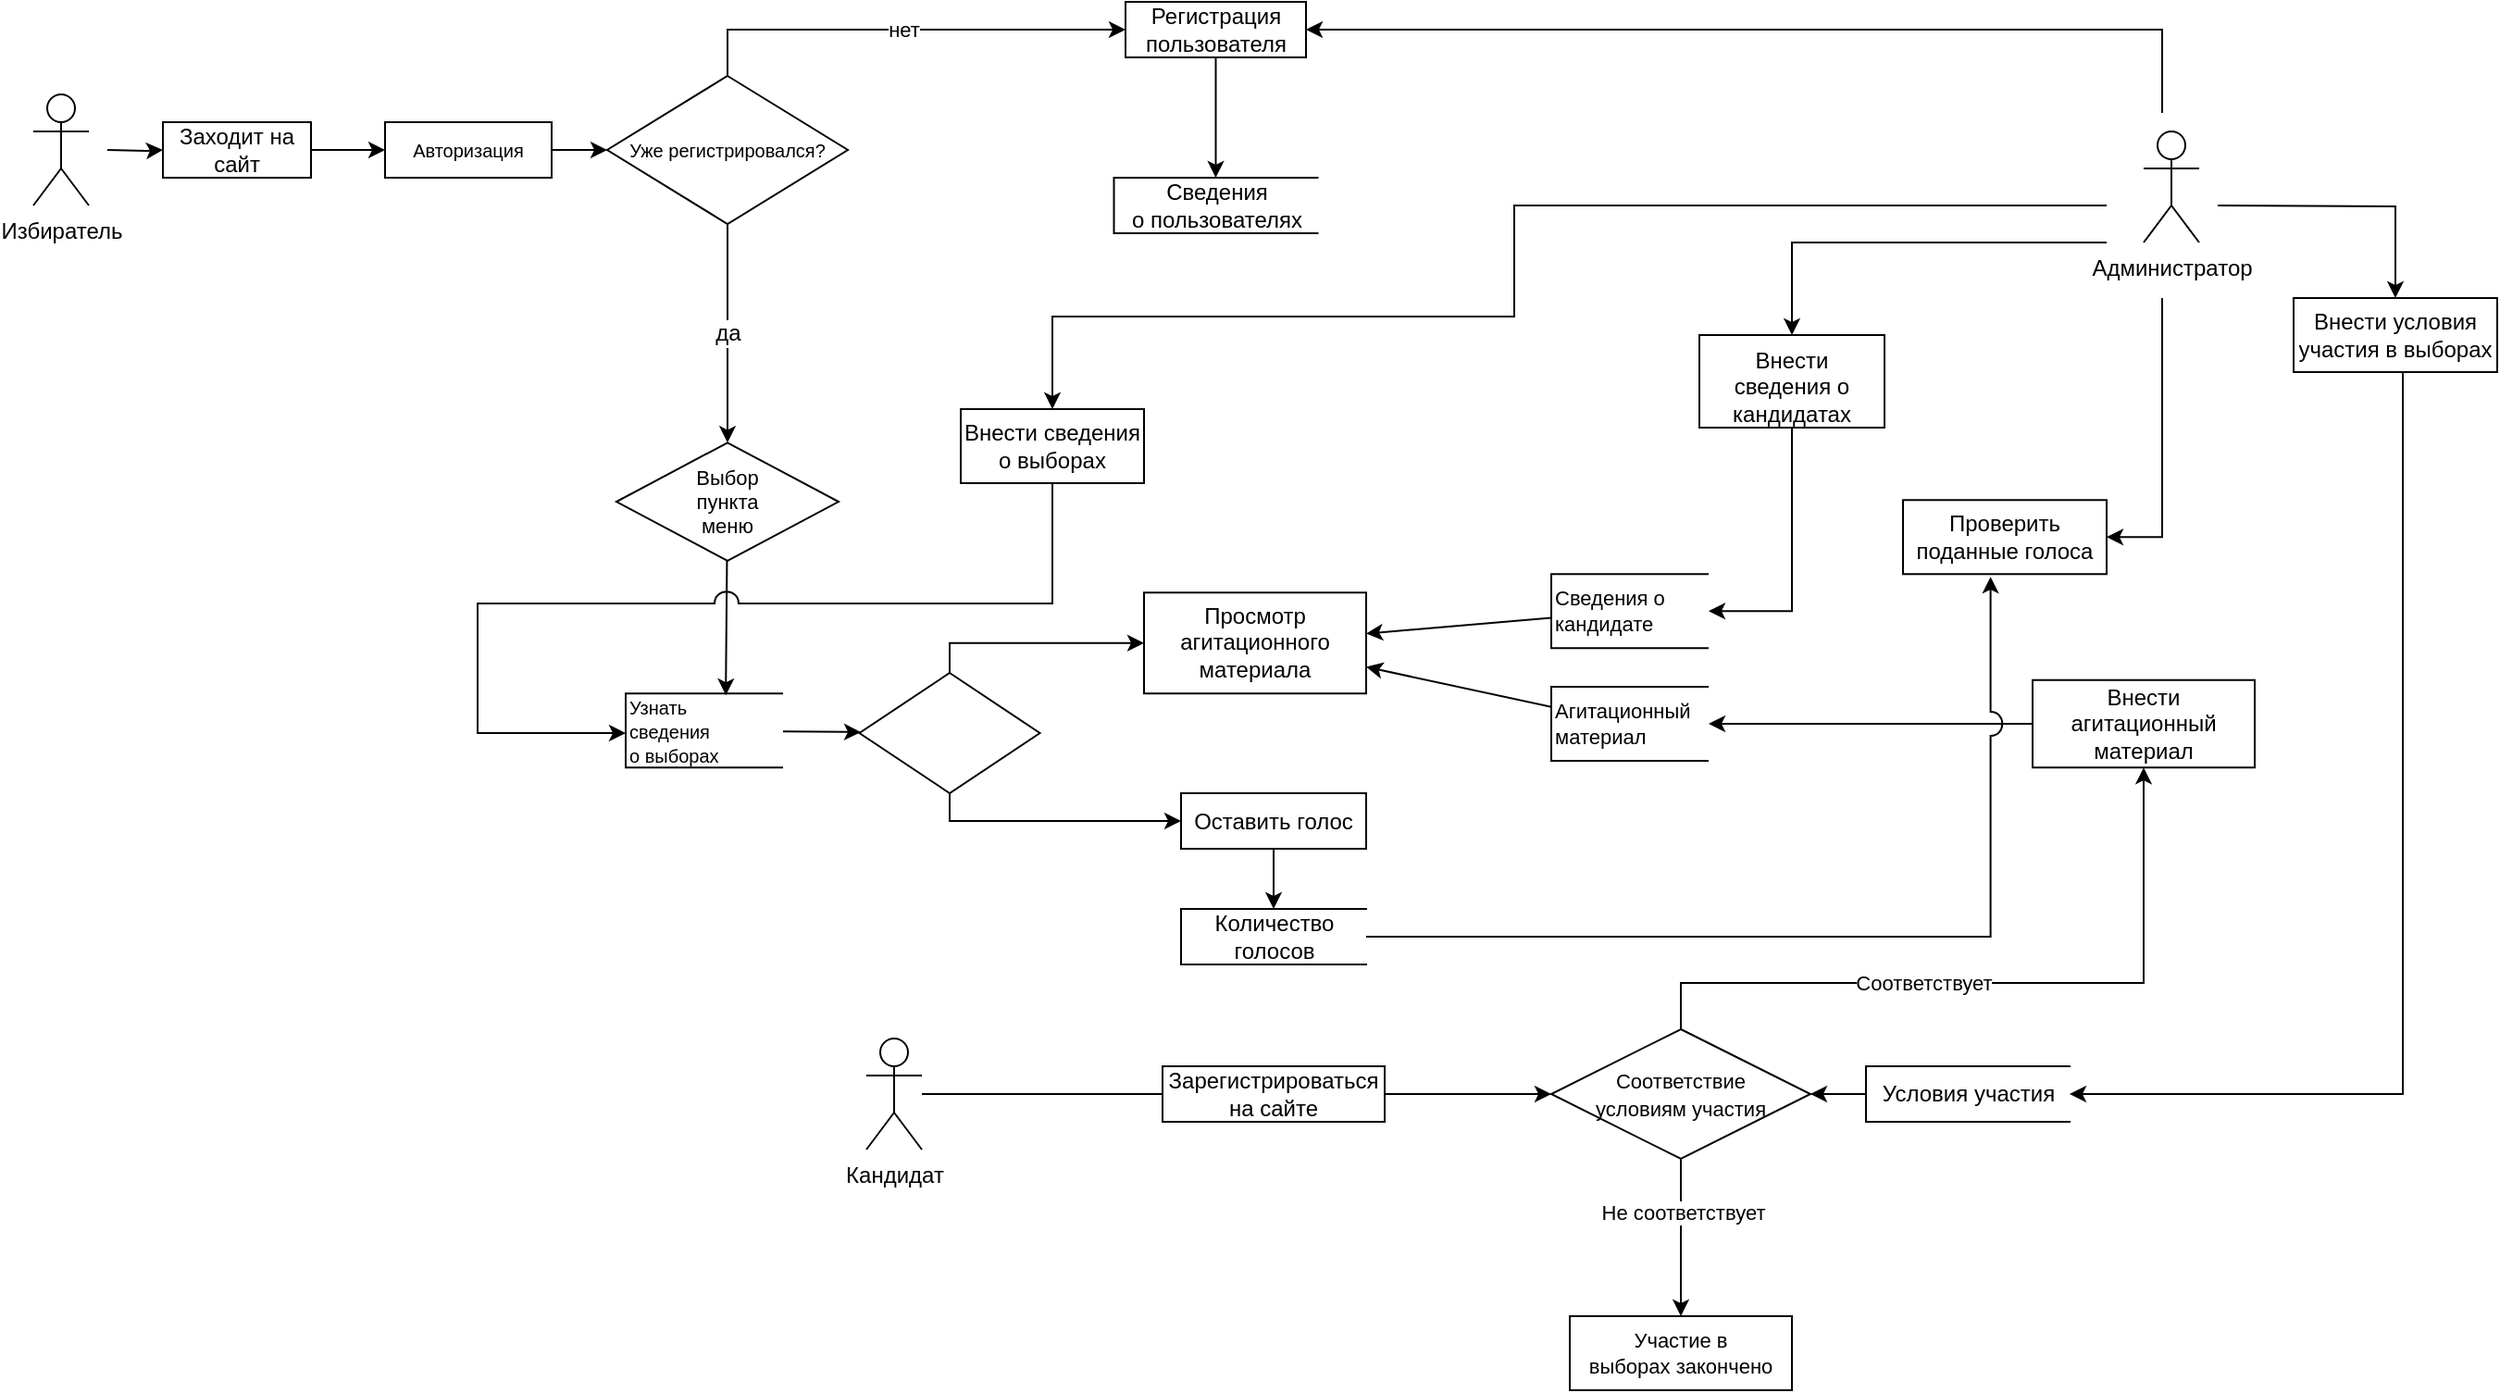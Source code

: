 <mxfile version="15.4.3" type="github">
  <diagram id="JmuFzZtwAlmiX_NOEhPW" name="Page-1">
    <mxGraphModel dx="1483" dy="881" grid="1" gridSize="10" guides="1" tooltips="1" connect="1" arrows="1" fold="1" page="1" pageScale="1" pageWidth="827" pageHeight="1169" math="0" shadow="0">
      <root>
        <mxCell id="0" />
        <mxCell id="1" parent="0" />
        <mxCell id="uC8Jnr2yHaZiXLGZVVK4-1" value="" style="edgeStyle=orthogonalEdgeStyle;rounded=0;orthogonalLoop=1;jettySize=auto;html=1;" parent="1" target="QcxPbey-fvQrx8h6nicg-3" edge="1">
          <mxGeometry relative="1" as="geometry">
            <mxPoint x="60" y="210" as="sourcePoint" />
          </mxGeometry>
        </mxCell>
        <mxCell id="Ckuc4saJkIq0bEPmqGia-1" value="Избиратель" style="shape=umlActor;verticalLabelPosition=bottom;verticalAlign=top;html=1;outlineConnect=0;hachureGap=4;pointerEvents=0;" parent="1" vertex="1">
          <mxGeometry x="20" y="180" width="30" height="60" as="geometry" />
        </mxCell>
        <mxCell id="uC8Jnr2yHaZiXLGZVVK4-13" value="" style="edgeStyle=orthogonalEdgeStyle;rounded=0;orthogonalLoop=1;jettySize=auto;html=1;" parent="1" target="uC8Jnr2yHaZiXLGZVVK4-12" edge="1">
          <mxGeometry relative="1" as="geometry">
            <mxPoint x="1140" y="260" as="sourcePoint" />
            <Array as="points">
              <mxPoint x="970" y="260" />
            </Array>
          </mxGeometry>
        </mxCell>
        <mxCell id="Ckuc4saJkIq0bEPmqGia-4" value="Администратор" style="shape=umlActor;verticalLabelPosition=bottom;verticalAlign=top;html=1;outlineConnect=0;hachureGap=4;pointerEvents=0;" parent="1" vertex="1">
          <mxGeometry x="1160" y="200" width="30" height="60" as="geometry" />
        </mxCell>
        <mxCell id="Ckuc4saJkIq0bEPmqGia-5" value="Кандидат" style="shape=umlActor;verticalLabelPosition=bottom;verticalAlign=top;html=1;outlineConnect=0;hachureGap=4;pointerEvents=0;" parent="1" vertex="1">
          <mxGeometry x="470" y="690" width="30" height="60" as="geometry" />
        </mxCell>
        <mxCell id="QcxPbey-fvQrx8h6nicg-13" style="edgeStyle=none;rounded=0;orthogonalLoop=1;jettySize=auto;html=1;exitX=1;exitY=0.5;exitDx=0;exitDy=0;entryX=0;entryY=0.5;entryDx=0;entryDy=0;fontSize=10;endArrow=classic;endFill=1;" parent="1" source="QcxPbey-fvQrx8h6nicg-3" target="QcxPbey-fvQrx8h6nicg-21" edge="1">
          <mxGeometry relative="1" as="geometry">
            <mxPoint x="290" y="400" as="targetPoint" />
          </mxGeometry>
        </mxCell>
        <mxCell id="QcxPbey-fvQrx8h6nicg-3" value="Заходит на сайт" style="rounded=0;whiteSpace=wrap;html=1;" parent="1" vertex="1">
          <mxGeometry x="90" y="195" width="80" height="30" as="geometry" />
        </mxCell>
        <mxCell id="QcxPbey-fvQrx8h6nicg-25" value="" style="edgeStyle=none;rounded=0;orthogonalLoop=1;jettySize=auto;html=1;fontSize=11;endArrow=classic;endFill=1;entryX=0.636;entryY=0.024;entryDx=0;entryDy=0;entryPerimeter=0;" parent="1" source="QcxPbey-fvQrx8h6nicg-18" target="QcxPbey-fvQrx8h6nicg-29" edge="1">
          <mxGeometry relative="1" as="geometry">
            <mxPoint x="350" y="505" as="targetPoint" />
          </mxGeometry>
        </mxCell>
        <mxCell id="QcxPbey-fvQrx8h6nicg-18" value="&lt;font style=&quot;font-size: 11px&quot;&gt;Выбор &lt;br&gt;пункта &lt;br&gt;&lt;font style=&quot;font-size: 11px&quot;&gt;меню&lt;/font&gt;&lt;font style=&quot;font-size: 11px&quot;&gt; &lt;br&gt; &lt;/font&gt;&lt;/font&gt;" style="strokeWidth=1;html=1;shape=mxgraph.flowchart.decision;whiteSpace=wrap;fontSize=10;" parent="1" vertex="1">
          <mxGeometry x="335" y="368.13" width="120" height="63.75" as="geometry" />
        </mxCell>
        <mxCell id="QcxPbey-fvQrx8h6nicg-39" value="" style="edgeStyle=none;rounded=0;orthogonalLoop=1;jettySize=auto;html=1;fontSize=11;endArrow=classic;endFill=1;" parent="1" source="QcxPbey-fvQrx8h6nicg-21" target="QcxPbey-fvQrx8h6nicg-38" edge="1">
          <mxGeometry relative="1" as="geometry" />
        </mxCell>
        <mxCell id="QcxPbey-fvQrx8h6nicg-21" value="Авторизация" style="whiteSpace=wrap;html=1;fontSize=10;strokeWidth=1;" parent="1" vertex="1">
          <mxGeometry x="210" y="195" width="90" height="30" as="geometry" />
        </mxCell>
        <mxCell id="QcxPbey-fvQrx8h6nicg-60" value="" style="edgeStyle=none;rounded=0;orthogonalLoop=1;jettySize=auto;html=1;fontSize=12;endArrow=classic;endFill=1;elbow=vertical;" parent="1" source="QcxPbey-fvQrx8h6nicg-29" target="QcxPbey-fvQrx8h6nicg-59" edge="1">
          <mxGeometry relative="1" as="geometry" />
        </mxCell>
        <mxCell id="QcxPbey-fvQrx8h6nicg-29" value="&lt;font&gt;&lt;span style=&quot;text-align: center ; font-size: 10px&quot;&gt;Узнать&lt;/span&gt;&lt;br style=&quot;text-align: center&quot;&gt;&lt;span style=&quot;text-align: center ; font-size: 10px&quot;&gt;сведения&lt;/span&gt;&lt;/font&gt; &lt;br&gt;&lt;div style=&quot;text-align: center&quot;&gt;&lt;span style=&quot;font-size: 10px&quot;&gt;о выборах&lt;/span&gt;&lt;/div&gt;" style="strokeWidth=1;html=1;shape=mxgraph.flowchart.annotation_1;align=left;pointerEvents=1;rounded=0;fontSize=11;" parent="1" vertex="1">
          <mxGeometry x="340" y="503.62" width="85" height="40" as="geometry" />
        </mxCell>
        <mxCell id="QcxPbey-fvQrx8h6nicg-38" value="Уже регистрировался?" style="rhombus;whiteSpace=wrap;html=1;fontSize=10;strokeWidth=1;" parent="1" vertex="1">
          <mxGeometry x="330" y="170" width="130" height="80" as="geometry" />
        </mxCell>
        <mxCell id="QcxPbey-fvQrx8h6nicg-40" value="Оставить голос" style="whiteSpace=wrap;html=1;fontSize=12;strokeWidth=1;" parent="1" vertex="1">
          <mxGeometry x="640" y="557.5" width="100" height="30" as="geometry" />
        </mxCell>
        <mxCell id="QcxPbey-fvQrx8h6nicg-46" value="нет" style="endArrow=classic;html=1;rounded=0;fontSize=11;edgeStyle=orthogonalEdgeStyle;elbow=vertical;endFill=1;exitX=0.5;exitY=0;exitDx=0;exitDy=0;entryX=0;entryY=0.5;entryDx=0;entryDy=0;" parent="1" source="QcxPbey-fvQrx8h6nicg-38" target="QcxPbey-fvQrx8h6nicg-50" edge="1">
          <mxGeometry width="50" height="50" relative="1" as="geometry">
            <mxPoint x="510" y="200" as="sourcePoint" />
            <mxPoint x="590" y="120" as="targetPoint" />
          </mxGeometry>
        </mxCell>
        <mxCell id="QcxPbey-fvQrx8h6nicg-50" value="&lt;font&gt;Регистрация&lt;br&gt;&lt;/font&gt;&lt;font&gt;пользователя&lt;/font&gt;" style="rounded=0;whiteSpace=wrap;html=1;fontSize=12;strokeWidth=1;" parent="1" vertex="1">
          <mxGeometry x="610" y="130" width="97.5" height="30" as="geometry" />
        </mxCell>
        <mxCell id="QcxPbey-fvQrx8h6nicg-51" value="да" style="endArrow=classic;html=1;rounded=0;fontSize=12;edgeStyle=orthogonalEdgeStyle;elbow=vertical;exitX=0.5;exitY=1;exitDx=0;exitDy=0;entryX=0.5;entryY=0;entryDx=0;entryDy=0;entryPerimeter=0;" parent="1" source="QcxPbey-fvQrx8h6nicg-38" target="QcxPbey-fvQrx8h6nicg-18" edge="1">
          <mxGeometry width="50" height="50" relative="1" as="geometry">
            <mxPoint x="430" y="370" as="sourcePoint" />
            <mxPoint x="580" y="355" as="targetPoint" />
            <Array as="points">
              <mxPoint x="395" y="340" />
              <mxPoint x="395" y="340" />
            </Array>
          </mxGeometry>
        </mxCell>
        <mxCell id="uC8Jnr2yHaZiXLGZVVK4-6" value="" style="edgeStyle=orthogonalEdgeStyle;rounded=0;orthogonalLoop=1;jettySize=auto;html=1;entryX=1;entryY=0.5;entryDx=0;entryDy=0;" parent="1" target="QcxPbey-fvQrx8h6nicg-50" edge="1">
          <mxGeometry relative="1" as="geometry">
            <mxPoint x="1170" y="190" as="sourcePoint" />
            <mxPoint x="825" y="120" as="targetPoint" />
            <Array as="points">
              <mxPoint x="1170" y="145" />
            </Array>
          </mxGeometry>
        </mxCell>
        <mxCell id="QcxPbey-fvQrx8h6nicg-55" value="Проверить поданные голоса" style="rounded=0;whiteSpace=wrap;html=1;fontSize=12;strokeWidth=1;" parent="1" vertex="1">
          <mxGeometry x="1030" y="399.13" width="110" height="40" as="geometry" />
        </mxCell>
        <mxCell id="QcxPbey-fvQrx8h6nicg-56" value="" style="endArrow=classic;html=1;rounded=0;fontSize=12;edgeStyle=orthogonalEdgeStyle;elbow=vertical;endFill=1;entryX=1;entryY=0.5;entryDx=0;entryDy=0;" parent="1" target="QcxPbey-fvQrx8h6nicg-55" edge="1">
          <mxGeometry width="50" height="50" relative="1" as="geometry">
            <mxPoint x="1170" y="290" as="sourcePoint" />
            <mxPoint x="1040" y="160" as="targetPoint" />
            <Array as="points">
              <mxPoint x="1170" y="419" />
            </Array>
          </mxGeometry>
        </mxCell>
        <mxCell id="QcxPbey-fvQrx8h6nicg-59" value="" style="rhombus;whiteSpace=wrap;html=1;rounded=0;fontSize=11;align=left;strokeWidth=1;" parent="1" vertex="1">
          <mxGeometry x="466.25" y="492.5" width="97.5" height="65" as="geometry" />
        </mxCell>
        <mxCell id="QcxPbey-fvQrx8h6nicg-65" style="edgeStyle=orthogonalEdgeStyle;rounded=0;orthogonalLoop=1;jettySize=auto;html=1;exitX=0.5;exitY=1;exitDx=0;exitDy=0;fontSize=12;endArrow=classic;endFill=1;" parent="1" edge="1">
          <mxGeometry relative="1" as="geometry">
            <mxPoint x="680" y="458.13" as="sourcePoint" />
            <mxPoint x="680" y="458.13" as="targetPoint" />
          </mxGeometry>
        </mxCell>
        <mxCell id="QcxPbey-fvQrx8h6nicg-69" value="Зарегистрироваться&lt;br&gt;&lt;font&gt;на сайте&lt;/font&gt;" style="rounded=0;whiteSpace=wrap;html=1;fontSize=12;strokeWidth=1;" parent="1" vertex="1">
          <mxGeometry x="630" y="705" width="120" height="30" as="geometry" />
        </mxCell>
        <mxCell id="QcxPbey-fvQrx8h6nicg-70" value="" style="endArrow=none;html=1;rounded=0;fontSize=12;elbow=vertical;entryX=0;entryY=0.5;entryDx=0;entryDy=0;endFill=0;" parent="1" source="Ckuc4saJkIq0bEPmqGia-5" target="QcxPbey-fvQrx8h6nicg-69" edge="1">
          <mxGeometry width="50" height="50" relative="1" as="geometry">
            <mxPoint x="720" y="520" as="sourcePoint" />
            <mxPoint x="770" y="470" as="targetPoint" />
            <Array as="points">
              <mxPoint x="520" y="720" />
              <mxPoint x="570" y="720" />
            </Array>
          </mxGeometry>
        </mxCell>
        <mxCell id="QcxPbey-fvQrx8h6nicg-78" value="" style="endArrow=classic;html=1;rounded=0;fontSize=12;elbow=vertical;" parent="1" edge="1">
          <mxGeometry width="50" height="50" relative="1" as="geometry">
            <mxPoint x="750" y="720" as="sourcePoint" />
            <mxPoint x="840" y="720" as="targetPoint" />
          </mxGeometry>
        </mxCell>
        <mxCell id="C9aT05zjUnMVidygBZYE-1" style="edgeStyle=none;rounded=0;orthogonalLoop=1;jettySize=auto;html=1;endArrow=classic;endFill=1;" parent="1" source="QcxPbey-fvQrx8h6nicg-79" target="C9aT05zjUnMVidygBZYE-2" edge="1">
          <mxGeometry relative="1" as="geometry">
            <mxPoint x="990" y="584.625" as="targetPoint" />
          </mxGeometry>
        </mxCell>
        <mxCell id="QcxPbey-fvQrx8h6nicg-79" value="Внести агитационный&lt;br&gt;&lt;font&gt;материал&lt;/font&gt;" style="rounded=0;whiteSpace=wrap;html=1;fontSize=12;strokeWidth=1;" parent="1" vertex="1">
          <mxGeometry x="1100" y="496.37" width="120" height="47.25" as="geometry" />
        </mxCell>
        <mxCell id="QcxPbey-fvQrx8h6nicg-85" value="&lt;font style=&quot;font-size: 11px&quot;&gt;Соответствие&lt;font style=&quot;font-size: 11px&quot;&gt;&lt;br&gt;условиям &lt;/font&gt; &lt;font style=&quot;font-size: 11px&quot;&gt;участия&lt;/font&gt;&lt;/font&gt;" style="rhombus;whiteSpace=wrap;html=1;rounded=0;fontSize=12;strokeWidth=1;" parent="1" vertex="1">
          <mxGeometry x="840" y="685" width="140" height="70" as="geometry" />
        </mxCell>
        <mxCell id="QcxPbey-fvQrx8h6nicg-88" value="Участие в&lt;br&gt;выборах&amp;nbsp;&lt;font&gt;закончено&lt;/font&gt;" style="rounded=0;whiteSpace=wrap;html=1;fontSize=11;strokeWidth=1;" parent="1" vertex="1">
          <mxGeometry x="850" y="840" width="120" height="40" as="geometry" />
        </mxCell>
        <mxCell id="QcxPbey-fvQrx8h6nicg-89" value="" style="endArrow=classic;html=1;rounded=0;fontSize=11;edgeStyle=orthogonalEdgeStyle;elbow=vertical;entryX=0.5;entryY=1;entryDx=0;entryDy=0;exitX=0.5;exitY=0;exitDx=0;exitDy=0;" parent="1" source="QcxPbey-fvQrx8h6nicg-85" target="QcxPbey-fvQrx8h6nicg-79" edge="1">
          <mxGeometry width="50" height="50" relative="1" as="geometry">
            <mxPoint x="910" y="680" as="sourcePoint" />
            <mxPoint x="1150" y="630" as="targetPoint" />
            <Array as="points">
              <mxPoint x="910" y="660" />
              <mxPoint x="1160" y="660" />
            </Array>
          </mxGeometry>
        </mxCell>
        <mxCell id="QcxPbey-fvQrx8h6nicg-90" value="Соответствует" style="edgeLabel;html=1;align=center;verticalAlign=middle;resizable=0;points=[];fontSize=11;" parent="QcxPbey-fvQrx8h6nicg-89" vertex="1" connectable="0">
          <mxGeometry x="-0.204" relative="1" as="geometry">
            <mxPoint as="offset" />
          </mxGeometry>
        </mxCell>
        <mxCell id="QcxPbey-fvQrx8h6nicg-91" value="" style="endArrow=classic;html=1;rounded=0;fontSize=11;elbow=vertical;entryX=0.5;entryY=0;entryDx=0;entryDy=0;exitX=0.5;exitY=1;exitDx=0;exitDy=0;" parent="1" source="QcxPbey-fvQrx8h6nicg-85" target="QcxPbey-fvQrx8h6nicg-88" edge="1">
          <mxGeometry width="50" height="50" relative="1" as="geometry">
            <mxPoint x="820" y="630" as="sourcePoint" />
            <mxPoint x="870" y="580" as="targetPoint" />
          </mxGeometry>
        </mxCell>
        <mxCell id="QcxPbey-fvQrx8h6nicg-92" value="Не соответствует" style="edgeLabel;html=1;align=center;verticalAlign=middle;resizable=0;points=[];fontSize=11;" parent="QcxPbey-fvQrx8h6nicg-91" vertex="1" connectable="0">
          <mxGeometry x="-0.322" y="1" relative="1" as="geometry">
            <mxPoint as="offset" />
          </mxGeometry>
        </mxCell>
        <mxCell id="C9aT05zjUnMVidygBZYE-5" style="edgeStyle=none;rounded=0;orthogonalLoop=1;jettySize=auto;html=1;endArrow=classic;endFill=1;" parent="1" source="C9aT05zjUnMVidygBZYE-2" target="C9aT05zjUnMVidygBZYE-4" edge="1">
          <mxGeometry relative="1" as="geometry" />
        </mxCell>
        <mxCell id="C9aT05zjUnMVidygBZYE-2" value="Агитационный&lt;br&gt;материал" style="strokeWidth=1;html=1;shape=mxgraph.flowchart.annotation_1;align=left;pointerEvents=1;rounded=0;fontSize=11;" parent="1" vertex="1">
          <mxGeometry x="840" y="500" width="85" height="40" as="geometry" />
        </mxCell>
        <mxCell id="C9aT05zjUnMVidygBZYE-4" value="Просмотр агитационного материала" style="rounded=0;whiteSpace=wrap;html=1;fontSize=12;strokeWidth=1;" parent="1" vertex="1">
          <mxGeometry x="620" y="449.12" width="120" height="54.5" as="geometry" />
        </mxCell>
        <mxCell id="C9aT05zjUnMVidygBZYE-7" style="edgeStyle=none;rounded=0;orthogonalLoop=1;jettySize=auto;html=1;endArrow=classic;endFill=1;" parent="1" source="C9aT05zjUnMVidygBZYE-6" target="C9aT05zjUnMVidygBZYE-4" edge="1">
          <mxGeometry relative="1" as="geometry" />
        </mxCell>
        <mxCell id="C9aT05zjUnMVidygBZYE-6" value="Сведения о &lt;br&gt;кандидате" style="strokeWidth=1;html=1;shape=mxgraph.flowchart.annotation_1;align=left;pointerEvents=1;rounded=0;fontSize=11;" parent="1" vertex="1">
          <mxGeometry x="840" y="439.13" width="85" height="40" as="geometry" />
        </mxCell>
        <mxCell id="92jGjU8OM0epYaDa6eFJ-1" value="Внести сведения о выборах" style="rounded=0;whiteSpace=wrap;html=1;" parent="1" vertex="1">
          <mxGeometry x="521" y="350" width="99" height="40" as="geometry" />
        </mxCell>
        <mxCell id="92jGjU8OM0epYaDa6eFJ-3" value="" style="endArrow=classic;html=1;rounded=0;edgeStyle=orthogonalEdgeStyle;entryX=0.5;entryY=0;entryDx=0;entryDy=0;" parent="1" target="92jGjU8OM0epYaDa6eFJ-1" edge="1">
          <mxGeometry width="50" height="50" relative="1" as="geometry">
            <mxPoint x="1140" y="240" as="sourcePoint" />
            <mxPoint x="1250" y="190" as="targetPoint" />
            <Array as="points">
              <mxPoint x="820" y="240" />
              <mxPoint x="820" y="300" />
              <mxPoint x="571" y="300" />
            </Array>
          </mxGeometry>
        </mxCell>
        <mxCell id="uC8Jnr2yHaZiXLGZVVK4-7" value="Сведения&lt;br&gt;о&amp;nbsp;&lt;font&gt;пользователях&lt;/font&gt;" style="html=1;dashed=0;whitespace=wrap;shape=partialRectangle;right=0;" parent="1" vertex="1">
          <mxGeometry x="603.75" y="225" width="110" height="30" as="geometry" />
        </mxCell>
        <mxCell id="uC8Jnr2yHaZiXLGZVVK4-11" value="" style="edgeStyle=orthogonalEdgeStyle;rounded=0;orthogonalLoop=1;jettySize=auto;html=1;" parent="1" source="uC8Jnr2yHaZiXLGZVVK4-9" target="QcxPbey-fvQrx8h6nicg-85" edge="1">
          <mxGeometry relative="1" as="geometry" />
        </mxCell>
        <mxCell id="uC8Jnr2yHaZiXLGZVVK4-9" value="Условия участия" style="html=1;dashed=0;whitespace=wrap;shape=partialRectangle;right=0;" parent="1" vertex="1">
          <mxGeometry x="1010" y="705" width="110" height="30" as="geometry" />
        </mxCell>
        <mxCell id="uC8Jnr2yHaZiXLGZVVK4-12" value="Внести&lt;br&gt;сведения&amp;nbsp;&lt;font&gt;о кандидатах&lt;/font&gt;" style="whiteSpace=wrap;html=1;verticalAlign=top;hachureGap=4;" parent="1" vertex="1">
          <mxGeometry x="920" y="310" width="100" height="50" as="geometry" />
        </mxCell>
        <mxCell id="uC8Jnr2yHaZiXLGZVVK4-14" value="" style="endArrow=classic;html=1;rounded=0;edgeStyle=orthogonalEdgeStyle;exitX=0.5;exitY=1;exitDx=0;exitDy=0;entryX=1;entryY=0.5;entryDx=0;entryDy=0;entryPerimeter=0;jumpStyle=arc;jumpSize=13;" parent="1" source="uC8Jnr2yHaZiXLGZVVK4-12" target="C9aT05zjUnMVidygBZYE-6" edge="1">
          <mxGeometry width="50" height="50" relative="1" as="geometry">
            <mxPoint x="960" y="390" as="sourcePoint" />
            <mxPoint x="990" y="530" as="targetPoint" />
            <Array as="points">
              <mxPoint x="970" y="459" />
            </Array>
          </mxGeometry>
        </mxCell>
        <mxCell id="uC8Jnr2yHaZiXLGZVVK4-15" value="" style="endArrow=classic;html=1;rounded=0;edgeStyle=orthogonalEdgeStyle;jumpStyle=arc;jumpSize=13;exitX=0.5;exitY=1;exitDx=0;exitDy=0;entryX=0;entryY=0.5;entryDx=0;entryDy=0;" parent="1" source="QcxPbey-fvQrx8h6nicg-59" target="QcxPbey-fvQrx8h6nicg-40" edge="1">
          <mxGeometry width="50" height="50" relative="1" as="geometry">
            <mxPoint x="513.69" y="625" as="sourcePoint" />
            <mxPoint x="660" y="590" as="targetPoint" />
            <Array as="points">
              <mxPoint x="515" y="573" />
            </Array>
          </mxGeometry>
        </mxCell>
        <mxCell id="uC8Jnr2yHaZiXLGZVVK4-16" value="" style="endArrow=classic;html=1;rounded=0;edgeStyle=orthogonalEdgeStyle;jumpStyle=arc;jumpSize=13;entryX=0;entryY=0.5;entryDx=0;entryDy=0;exitX=0.5;exitY=0;exitDx=0;exitDy=0;" parent="1" source="QcxPbey-fvQrx8h6nicg-59" target="C9aT05zjUnMVidygBZYE-4" edge="1">
          <mxGeometry width="50" height="50" relative="1" as="geometry">
            <mxPoint x="510" y="481.88" as="sourcePoint" />
            <mxPoint x="590" y="470" as="targetPoint" />
            <Array as="points">
              <mxPoint x="515" y="476" />
            </Array>
          </mxGeometry>
        </mxCell>
        <mxCell id="uC8Jnr2yHaZiXLGZVVK4-20" value="" style="endArrow=classic;html=1;rounded=0;jumpStyle=arc;jumpSize=13;exitX=0.5;exitY=1;exitDx=0;exitDy=0;" parent="1" source="QcxPbey-fvQrx8h6nicg-50" target="uC8Jnr2yHaZiXLGZVVK4-7" edge="1">
          <mxGeometry width="50" height="50" relative="1" as="geometry">
            <mxPoint x="699.94" y="320" as="sourcePoint" />
            <mxPoint x="749.94" y="270" as="targetPoint" />
          </mxGeometry>
        </mxCell>
        <mxCell id="uC8Jnr2yHaZiXLGZVVK4-24" value="Количество&lt;br&gt;&lt;font&gt;голосов&lt;/font&gt;" style="html=1;dashed=0;whitespace=wrap;shape=partialRectangle;right=0;" parent="1" vertex="1">
          <mxGeometry x="640" y="620" width="100" height="30" as="geometry" />
        </mxCell>
        <mxCell id="uC8Jnr2yHaZiXLGZVVK4-25" value="" style="endArrow=classic;html=1;rounded=0;jumpStyle=arc;jumpSize=13;exitX=0.5;exitY=1;exitDx=0;exitDy=0;entryX=0.5;entryY=0;entryDx=0;entryDy=0;" parent="1" source="QcxPbey-fvQrx8h6nicg-40" target="uC8Jnr2yHaZiXLGZVVK4-24" edge="1">
          <mxGeometry width="50" height="50" relative="1" as="geometry">
            <mxPoint x="800" y="580" as="sourcePoint" />
            <mxPoint x="850" y="530" as="targetPoint" />
          </mxGeometry>
        </mxCell>
        <mxCell id="uC8Jnr2yHaZiXLGZVVK4-26" value="" style="endArrow=classic;html=1;rounded=0;jumpStyle=arc;jumpSize=13;edgeStyle=orthogonalEdgeStyle;exitX=1;exitY=0.5;exitDx=0;exitDy=0;entryX=0.43;entryY=1.036;entryDx=0;entryDy=0;entryPerimeter=0;" parent="1" source="uC8Jnr2yHaZiXLGZVVK4-24" target="QcxPbey-fvQrx8h6nicg-55" edge="1">
          <mxGeometry width="50" height="50" relative="1" as="geometry">
            <mxPoint x="760" y="637.5" as="sourcePoint" />
            <mxPoint x="810" y="587.5" as="targetPoint" />
            <Array as="points">
              <mxPoint x="1077" y="635" />
            </Array>
          </mxGeometry>
        </mxCell>
        <mxCell id="uC8Jnr2yHaZiXLGZVVK4-27" value="" style="endArrow=classic;html=1;rounded=0;fontSize=12;edgeStyle=orthogonalEdgeStyle;jumpStyle=arc;jumpSize=13;exitX=0.5;exitY=1;exitDx=0;exitDy=0;" parent="1" source="92jGjU8OM0epYaDa6eFJ-1" edge="1">
          <mxGeometry width="50" height="50" relative="1" as="geometry">
            <mxPoint x="413" y="460" as="sourcePoint" />
            <mxPoint x="340" y="525" as="targetPoint" />
            <Array as="points">
              <mxPoint x="570" y="455" />
              <mxPoint x="260" y="455" />
              <mxPoint x="260" y="525" />
            </Array>
          </mxGeometry>
        </mxCell>
        <mxCell id="uC8Jnr2yHaZiXLGZVVK4-28" value="Внести условия участия в выборах" style="rounded=0;whiteSpace=wrap;html=1;fontSize=12;direction=west;" parent="1" vertex="1">
          <mxGeometry x="1241" y="290" width="110" height="40" as="geometry" />
        </mxCell>
        <mxCell id="uC8Jnr2yHaZiXLGZVVK4-30" value="" style="endArrow=classic;html=1;rounded=0;fontSize=12;edgeStyle=orthogonalEdgeStyle;jumpStyle=arc;jumpSize=13;entryX=0.5;entryY=1;entryDx=0;entryDy=0;" parent="1" target="uC8Jnr2yHaZiXLGZVVK4-28" edge="1">
          <mxGeometry width="50" height="50" relative="1" as="geometry">
            <mxPoint x="1200" y="240" as="sourcePoint" />
            <mxPoint x="1291" y="290" as="targetPoint" />
          </mxGeometry>
        </mxCell>
        <mxCell id="uC8Jnr2yHaZiXLGZVVK4-31" value="" style="endArrow=classic;html=1;rounded=0;fontSize=12;edgeStyle=orthogonalEdgeStyle;jumpStyle=arc;jumpSize=13;entryX=1;entryY=0.5;entryDx=0;entryDy=0;exitX=0.5;exitY=0;exitDx=0;exitDy=0;" parent="1" source="uC8Jnr2yHaZiXLGZVVK4-28" target="uC8Jnr2yHaZiXLGZVVK4-9" edge="1">
          <mxGeometry width="50" height="50" relative="1" as="geometry">
            <mxPoint x="1300" y="340" as="sourcePoint" />
            <mxPoint x="1320" y="590" as="targetPoint" />
            <Array as="points">
              <mxPoint x="1300" y="330" />
              <mxPoint x="1300" y="720" />
            </Array>
          </mxGeometry>
        </mxCell>
      </root>
    </mxGraphModel>
  </diagram>
</mxfile>
